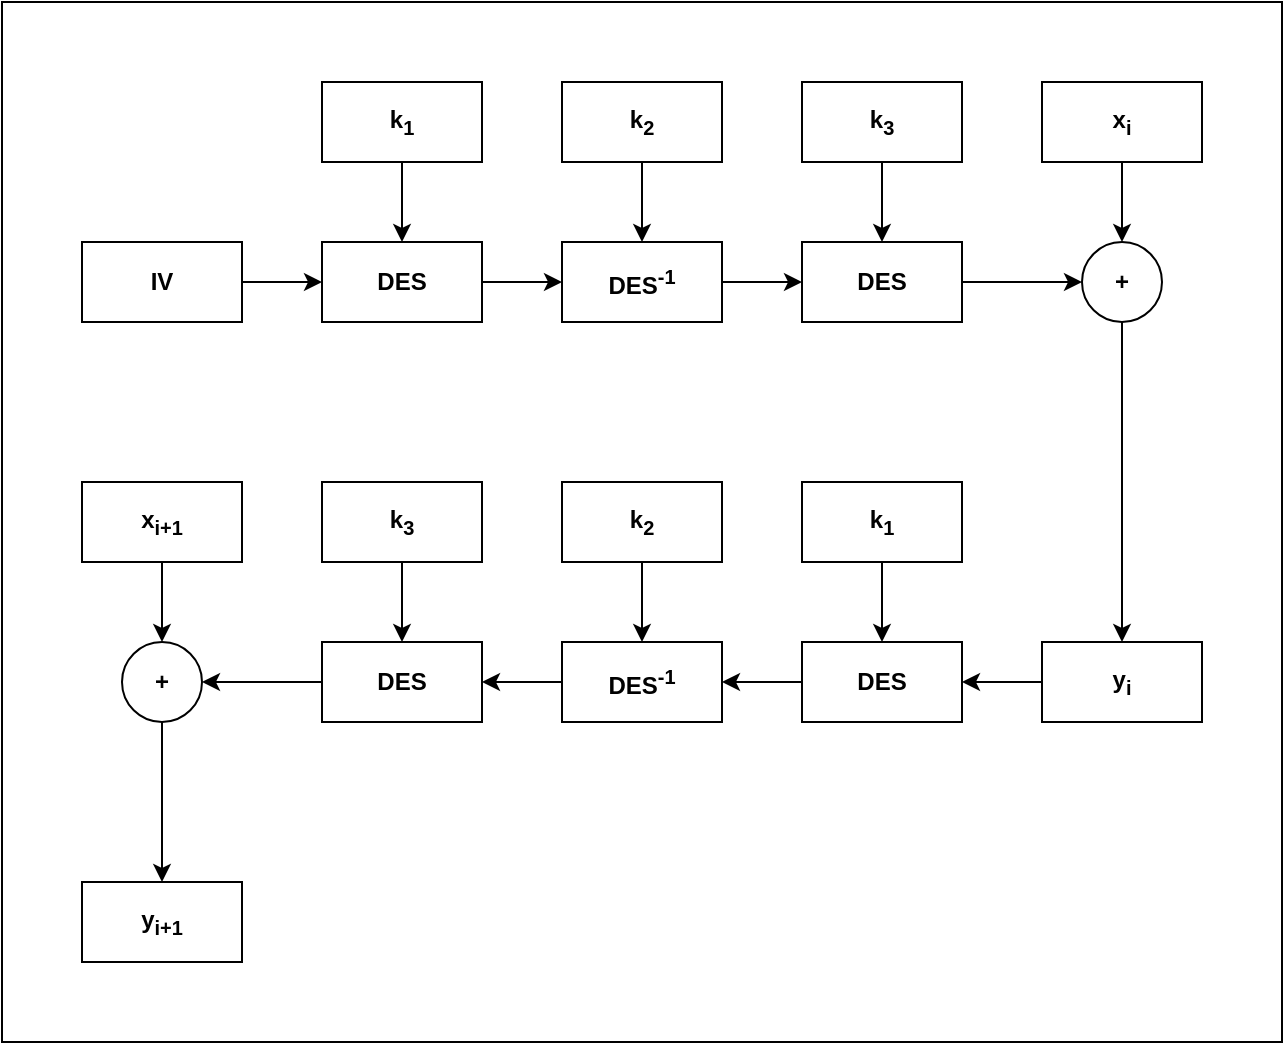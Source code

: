 <mxfile version="20.7.4" type="device"><diagram id="cnMxdbY7E9jFgaWI1Ohh" name="Page-1"><mxGraphModel dx="274" dy="606" grid="1" gridSize="10" guides="1" tooltips="1" connect="1" arrows="1" fold="1" page="1" pageScale="1" pageWidth="827" pageHeight="1169" math="0" shadow="0"><root><mxCell id="0"/><mxCell id="1" parent="0"/><mxCell id="YcAer9bejWAmOpGjf5-d-42" value="" style="rounded=0;whiteSpace=wrap;html=1;" vertex="1" parent="1"><mxGeometry width="640" height="520" as="geometry"/></mxCell><mxCell id="YcAer9bejWAmOpGjf5-d-23" style="edgeStyle=orthogonalEdgeStyle;curved=1;orthogonalLoop=1;jettySize=auto;html=1;entryX=0;entryY=0.5;entryDx=0;entryDy=0;fontStyle=1" edge="1" parent="1" source="YcAer9bejWAmOpGjf5-d-1" target="YcAer9bejWAmOpGjf5-d-2"><mxGeometry relative="1" as="geometry"/></mxCell><mxCell id="YcAer9bejWAmOpGjf5-d-1" value="IV" style="rounded=0;whiteSpace=wrap;html=1;fontStyle=1" vertex="1" parent="1"><mxGeometry x="40" y="120" width="80" height="40" as="geometry"/></mxCell><mxCell id="YcAer9bejWAmOpGjf5-d-25" style="edgeStyle=orthogonalEdgeStyle;rounded=0;orthogonalLoop=1;jettySize=auto;html=1;entryX=0;entryY=0.5;entryDx=0;entryDy=0;fontStyle=1" edge="1" parent="1" source="YcAer9bejWAmOpGjf5-d-2" target="YcAer9bejWAmOpGjf5-d-4"><mxGeometry relative="1" as="geometry"/></mxCell><mxCell id="YcAer9bejWAmOpGjf5-d-2" value="DES" style="rounded=0;whiteSpace=wrap;html=1;fontStyle=1" vertex="1" parent="1"><mxGeometry x="160" y="120" width="80" height="40" as="geometry"/></mxCell><mxCell id="YcAer9bejWAmOpGjf5-d-24" style="edgeStyle=orthogonalEdgeStyle;orthogonalLoop=1;jettySize=auto;html=1;entryX=0.5;entryY=0;entryDx=0;entryDy=0;rounded=0;fontStyle=1" edge="1" parent="1" source="YcAer9bejWAmOpGjf5-d-3" target="YcAer9bejWAmOpGjf5-d-2"><mxGeometry relative="1" as="geometry"/></mxCell><mxCell id="YcAer9bejWAmOpGjf5-d-3" value="k&lt;sub&gt;1&lt;/sub&gt;" style="rounded=0;whiteSpace=wrap;html=1;fontStyle=1" vertex="1" parent="1"><mxGeometry x="160" y="40" width="80" height="40" as="geometry"/></mxCell><mxCell id="YcAer9bejWAmOpGjf5-d-27" style="edgeStyle=orthogonalEdgeStyle;rounded=0;orthogonalLoop=1;jettySize=auto;html=1;entryX=0;entryY=0.5;entryDx=0;entryDy=0;fontStyle=1" edge="1" parent="1" source="YcAer9bejWAmOpGjf5-d-4" target="YcAer9bejWAmOpGjf5-d-6"><mxGeometry relative="1" as="geometry"/></mxCell><mxCell id="YcAer9bejWAmOpGjf5-d-4" value="DES&lt;sup&gt;-1&lt;/sup&gt;" style="rounded=0;whiteSpace=wrap;html=1;fontStyle=1" vertex="1" parent="1"><mxGeometry x="280" y="120" width="80" height="40" as="geometry"/></mxCell><mxCell id="YcAer9bejWAmOpGjf5-d-26" style="edgeStyle=orthogonalEdgeStyle;rounded=0;orthogonalLoop=1;jettySize=auto;html=1;entryX=0.5;entryY=0;entryDx=0;entryDy=0;fontStyle=1" edge="1" parent="1" source="YcAer9bejWAmOpGjf5-d-5" target="YcAer9bejWAmOpGjf5-d-4"><mxGeometry relative="1" as="geometry"/></mxCell><mxCell id="YcAer9bejWAmOpGjf5-d-5" value="k&lt;sub&gt;2&lt;/sub&gt;" style="rounded=0;whiteSpace=wrap;html=1;fontStyle=1" vertex="1" parent="1"><mxGeometry x="280" y="40" width="80" height="40" as="geometry"/></mxCell><mxCell id="YcAer9bejWAmOpGjf5-d-29" style="edgeStyle=orthogonalEdgeStyle;rounded=0;orthogonalLoop=1;jettySize=auto;html=1;entryX=0;entryY=0.5;entryDx=0;entryDy=0;fontStyle=1" edge="1" parent="1" source="YcAer9bejWAmOpGjf5-d-6" target="YcAer9bejWAmOpGjf5-d-10"><mxGeometry relative="1" as="geometry"/></mxCell><mxCell id="YcAer9bejWAmOpGjf5-d-6" value="DES" style="rounded=0;whiteSpace=wrap;html=1;fontStyle=1" vertex="1" parent="1"><mxGeometry x="400" y="120" width="80" height="40" as="geometry"/></mxCell><mxCell id="YcAer9bejWAmOpGjf5-d-28" style="edgeStyle=orthogonalEdgeStyle;rounded=0;orthogonalLoop=1;jettySize=auto;html=1;entryX=0.5;entryY=0;entryDx=0;entryDy=0;fontStyle=1" edge="1" parent="1" source="YcAer9bejWAmOpGjf5-d-7" target="YcAer9bejWAmOpGjf5-d-6"><mxGeometry relative="1" as="geometry"/></mxCell><mxCell id="YcAer9bejWAmOpGjf5-d-7" value="k&lt;sub&gt;3&lt;/sub&gt;" style="rounded=0;whiteSpace=wrap;html=1;fontStyle=1" vertex="1" parent="1"><mxGeometry x="400" y="40" width="80" height="40" as="geometry"/></mxCell><mxCell id="YcAer9bejWAmOpGjf5-d-30" style="edgeStyle=orthogonalEdgeStyle;rounded=0;orthogonalLoop=1;jettySize=auto;html=1;entryX=0.5;entryY=0;entryDx=0;entryDy=0;fontStyle=1" edge="1" parent="1" source="YcAer9bejWAmOpGjf5-d-9" target="YcAer9bejWAmOpGjf5-d-10"><mxGeometry relative="1" as="geometry"/></mxCell><mxCell id="YcAer9bejWAmOpGjf5-d-9" value="x&lt;sub&gt;i&lt;/sub&gt;" style="rounded=0;whiteSpace=wrap;html=1;fontStyle=1" vertex="1" parent="1"><mxGeometry x="520" y="40" width="80" height="40" as="geometry"/></mxCell><mxCell id="YcAer9bejWAmOpGjf5-d-31" style="edgeStyle=orthogonalEdgeStyle;rounded=0;orthogonalLoop=1;jettySize=auto;html=1;fontStyle=1" edge="1" parent="1" source="YcAer9bejWAmOpGjf5-d-10" target="YcAer9bejWAmOpGjf5-d-19"><mxGeometry relative="1" as="geometry"/></mxCell><mxCell id="YcAer9bejWAmOpGjf5-d-10" value="+" style="ellipse;whiteSpace=wrap;html=1;aspect=fixed;fontStyle=1" vertex="1" parent="1"><mxGeometry x="540" y="120" width="40" height="40" as="geometry"/></mxCell><mxCell id="YcAer9bejWAmOpGjf5-d-40" style="edgeStyle=orthogonalEdgeStyle;rounded=0;orthogonalLoop=1;jettySize=auto;html=1;entryX=0.5;entryY=0;entryDx=0;entryDy=0;fontStyle=1" edge="1" parent="1" source="YcAer9bejWAmOpGjf5-d-11" target="YcAer9bejWAmOpGjf5-d-21"><mxGeometry relative="1" as="geometry"/></mxCell><mxCell id="YcAer9bejWAmOpGjf5-d-11" value="x&lt;sub&gt;i+1&lt;/sub&gt;" style="rounded=0;whiteSpace=wrap;html=1;fontStyle=1" vertex="1" parent="1"><mxGeometry x="40" y="240" width="80" height="40" as="geometry"/></mxCell><mxCell id="YcAer9bejWAmOpGjf5-d-39" style="edgeStyle=orthogonalEdgeStyle;rounded=0;orthogonalLoop=1;jettySize=auto;html=1;entryX=1;entryY=0.5;entryDx=0;entryDy=0;fontStyle=1" edge="1" parent="1" source="YcAer9bejWAmOpGjf5-d-13" target="YcAer9bejWAmOpGjf5-d-21"><mxGeometry relative="1" as="geometry"/></mxCell><mxCell id="YcAer9bejWAmOpGjf5-d-13" value="DES" style="rounded=0;whiteSpace=wrap;html=1;fontStyle=1" vertex="1" parent="1"><mxGeometry x="160" y="320" width="80" height="40" as="geometry"/></mxCell><mxCell id="YcAer9bejWAmOpGjf5-d-38" style="edgeStyle=orthogonalEdgeStyle;rounded=0;orthogonalLoop=1;jettySize=auto;html=1;entryX=0.5;entryY=0;entryDx=0;entryDy=0;fontStyle=1" edge="1" parent="1" source="YcAer9bejWAmOpGjf5-d-14" target="YcAer9bejWAmOpGjf5-d-13"><mxGeometry relative="1" as="geometry"/></mxCell><mxCell id="YcAer9bejWAmOpGjf5-d-14" value="k&lt;sub&gt;3&lt;/sub&gt;" style="rounded=0;whiteSpace=wrap;html=1;fontStyle=1" vertex="1" parent="1"><mxGeometry x="160" y="240" width="80" height="40" as="geometry"/></mxCell><mxCell id="YcAer9bejWAmOpGjf5-d-37" style="edgeStyle=orthogonalEdgeStyle;rounded=0;orthogonalLoop=1;jettySize=auto;html=1;entryX=1;entryY=0.5;entryDx=0;entryDy=0;fontStyle=1" edge="1" parent="1" source="YcAer9bejWAmOpGjf5-d-15" target="YcAer9bejWAmOpGjf5-d-13"><mxGeometry relative="1" as="geometry"/></mxCell><mxCell id="YcAer9bejWAmOpGjf5-d-15" value="DES&lt;sup&gt;-1&lt;/sup&gt;" style="rounded=0;whiteSpace=wrap;html=1;fontStyle=1" vertex="1" parent="1"><mxGeometry x="280" y="320" width="80" height="40" as="geometry"/></mxCell><mxCell id="YcAer9bejWAmOpGjf5-d-36" style="edgeStyle=orthogonalEdgeStyle;rounded=0;orthogonalLoop=1;jettySize=auto;html=1;entryX=0.5;entryY=0;entryDx=0;entryDy=0;fontStyle=1" edge="1" parent="1" source="YcAer9bejWAmOpGjf5-d-16" target="YcAer9bejWAmOpGjf5-d-15"><mxGeometry relative="1" as="geometry"/></mxCell><mxCell id="YcAer9bejWAmOpGjf5-d-16" value="k&lt;sub&gt;2&lt;/sub&gt;" style="rounded=0;whiteSpace=wrap;html=1;fontStyle=1" vertex="1" parent="1"><mxGeometry x="280" y="240" width="80" height="40" as="geometry"/></mxCell><mxCell id="YcAer9bejWAmOpGjf5-d-34" style="edgeStyle=orthogonalEdgeStyle;rounded=0;orthogonalLoop=1;jettySize=auto;html=1;entryX=1;entryY=0.5;entryDx=0;entryDy=0;fontStyle=1" edge="1" parent="1" source="YcAer9bejWAmOpGjf5-d-17" target="YcAer9bejWAmOpGjf5-d-15"><mxGeometry relative="1" as="geometry"/></mxCell><mxCell id="YcAer9bejWAmOpGjf5-d-17" value="DES" style="rounded=0;whiteSpace=wrap;html=1;fontStyle=1" vertex="1" parent="1"><mxGeometry x="400" y="320" width="80" height="40" as="geometry"/></mxCell><mxCell id="YcAer9bejWAmOpGjf5-d-33" style="edgeStyle=orthogonalEdgeStyle;rounded=0;orthogonalLoop=1;jettySize=auto;html=1;entryX=0.5;entryY=0;entryDx=0;entryDy=0;fontStyle=1" edge="1" parent="1" source="YcAer9bejWAmOpGjf5-d-18" target="YcAer9bejWAmOpGjf5-d-17"><mxGeometry relative="1" as="geometry"/></mxCell><mxCell id="YcAer9bejWAmOpGjf5-d-18" value="k&lt;sub&gt;1&lt;/sub&gt;" style="rounded=0;whiteSpace=wrap;html=1;fontStyle=1" vertex="1" parent="1"><mxGeometry x="400" y="240" width="80" height="40" as="geometry"/></mxCell><mxCell id="YcAer9bejWAmOpGjf5-d-32" style="edgeStyle=orthogonalEdgeStyle;rounded=0;orthogonalLoop=1;jettySize=auto;html=1;entryX=1;entryY=0.5;entryDx=0;entryDy=0;fontStyle=1" edge="1" parent="1" source="YcAer9bejWAmOpGjf5-d-19" target="YcAer9bejWAmOpGjf5-d-17"><mxGeometry relative="1" as="geometry"/></mxCell><mxCell id="YcAer9bejWAmOpGjf5-d-19" value="y&lt;sub&gt;i&lt;/sub&gt;" style="rounded=0;whiteSpace=wrap;html=1;fontStyle=1" vertex="1" parent="1"><mxGeometry x="520" y="320" width="80" height="40" as="geometry"/></mxCell><mxCell id="YcAer9bejWAmOpGjf5-d-41" style="edgeStyle=orthogonalEdgeStyle;rounded=0;orthogonalLoop=1;jettySize=auto;html=1;entryX=0.5;entryY=0;entryDx=0;entryDy=0;fontStyle=1" edge="1" parent="1" source="YcAer9bejWAmOpGjf5-d-21" target="YcAer9bejWAmOpGjf5-d-22"><mxGeometry relative="1" as="geometry"/></mxCell><mxCell id="YcAer9bejWAmOpGjf5-d-21" value="+" style="ellipse;whiteSpace=wrap;html=1;aspect=fixed;fontStyle=1" vertex="1" parent="1"><mxGeometry x="60" y="320" width="40" height="40" as="geometry"/></mxCell><mxCell id="YcAer9bejWAmOpGjf5-d-22" value="y&lt;sub&gt;i+1&lt;/sub&gt;" style="rounded=0;whiteSpace=wrap;html=1;fontStyle=1" vertex="1" parent="1"><mxGeometry x="40" y="440" width="80" height="40" as="geometry"/></mxCell></root></mxGraphModel></diagram></mxfile>